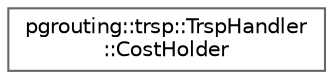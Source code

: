 digraph "Graphical Class Hierarchy"
{
 // LATEX_PDF_SIZE
  bgcolor="transparent";
  edge [fontname=Helvetica,fontsize=10,labelfontname=Helvetica,labelfontsize=10];
  node [fontname=Helvetica,fontsize=10,shape=box,height=0.2,width=0.4];
  rankdir="LR";
  Node0 [id="Node000000",label="pgrouting::trsp::TrspHandler\l::CostHolder",height=0.2,width=0.4,color="grey40", fillcolor="white", style="filled",URL="$classpgrouting_1_1trsp_1_1TrspHandler_1_1CostHolder.html",tooltip=" "];
}

